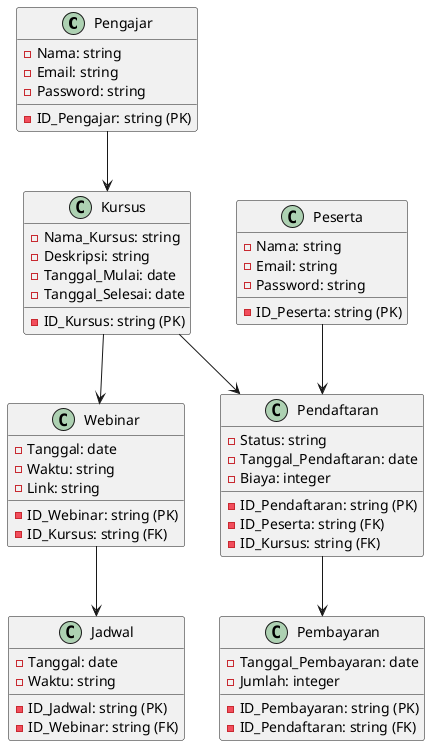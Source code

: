 @startuml
class Pengajar {
  - ID_Pengajar: string (PK)
  - Nama: string
  - Email: string
  - Password: string
}

class Peserta {
  - ID_Peserta: string (PK)
  - Nama: string
  - Email: string
  - Password: string
}

class Kursus {
  - ID_Kursus: string (PK)
  - Nama_Kursus: string
  - Deskripsi: string
  - Tanggal_Mulai: date
  - Tanggal_Selesai: date
}

class Webinar {
  - ID_Webinar: string (PK)
  - ID_Kursus: string (FK)
  - Tanggal: date
  - Waktu: string
  - Link: string
}

class Jadwal {
  - ID_Jadwal: string (PK)
  - ID_Webinar: string (FK)
  - Tanggal: date
  - Waktu: string
}

class Pendaftaran {
  - ID_Pendaftaran: string (PK)
  - ID_Peserta: string (FK)
  - ID_Kursus: string (FK)
  - Status: string
  - Tanggal_Pendaftaran: date
  - Biaya: integer
}

class Pembayaran {
  - ID_Pembayaran: string (PK)
  - ID_Pendaftaran: string (FK)
  - Tanggal_Pembayaran: date
  - Jumlah: integer
}

Pengajar --> Kursus
Kursus --> Webinar
Webinar --> Jadwal
Peserta --> Pendaftaran
Pendaftaran --> Pembayaran
Kursus --> Pendaftaran
@enduml
